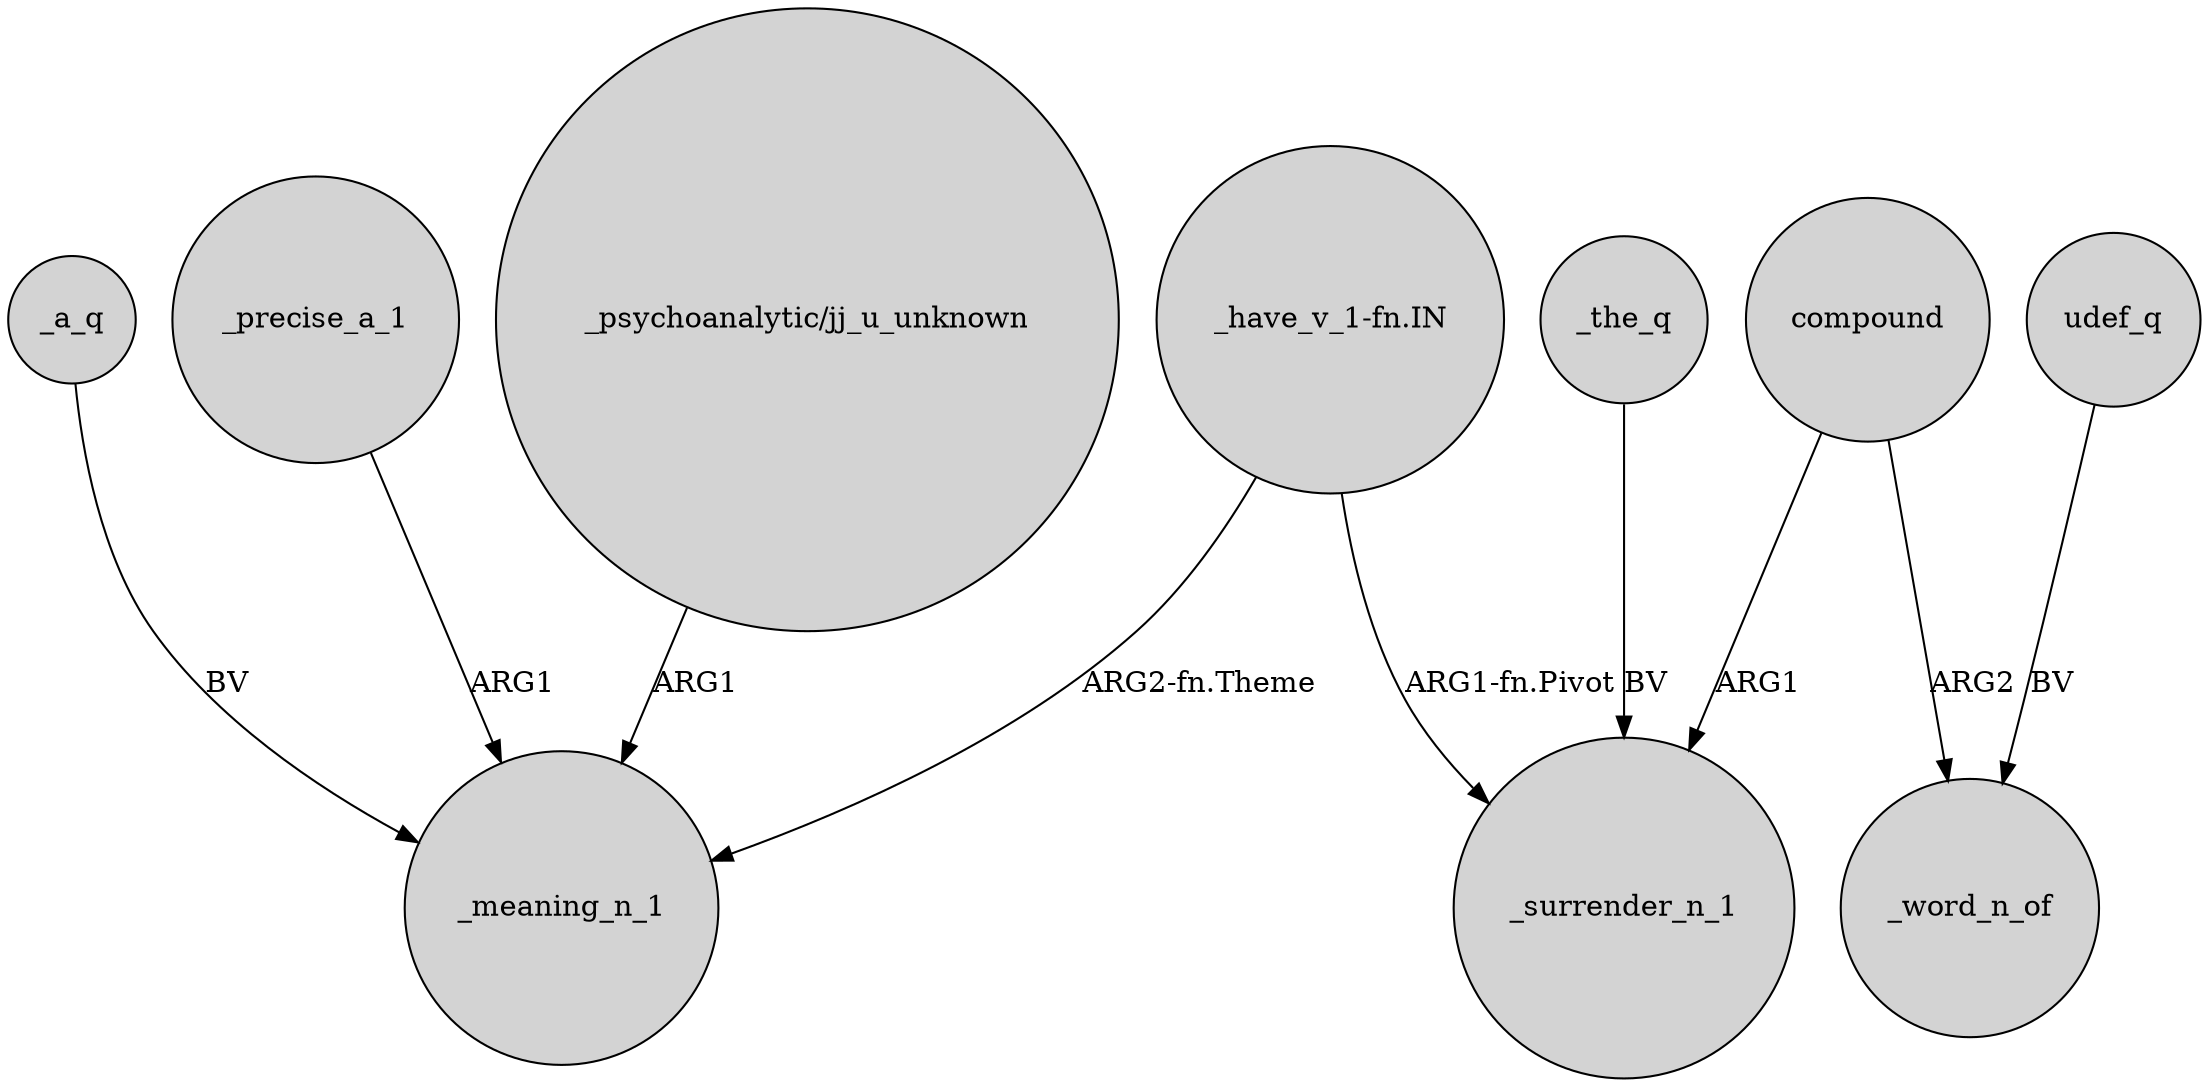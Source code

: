 digraph {
	node [shape=circle style=filled]
	_a_q -> _meaning_n_1 [label=BV]
	"_have_v_1-fn.IN" -> _meaning_n_1 [label="ARG2-fn.Theme"]
	udef_q -> _word_n_of [label=BV]
	compound -> _word_n_of [label=ARG2]
	compound -> _surrender_n_1 [label=ARG1]
	_precise_a_1 -> _meaning_n_1 [label=ARG1]
	"_psychoanalytic/jj_u_unknown" -> _meaning_n_1 [label=ARG1]
	"_have_v_1-fn.IN" -> _surrender_n_1 [label="ARG1-fn.Pivot"]
	_the_q -> _surrender_n_1 [label=BV]
}
